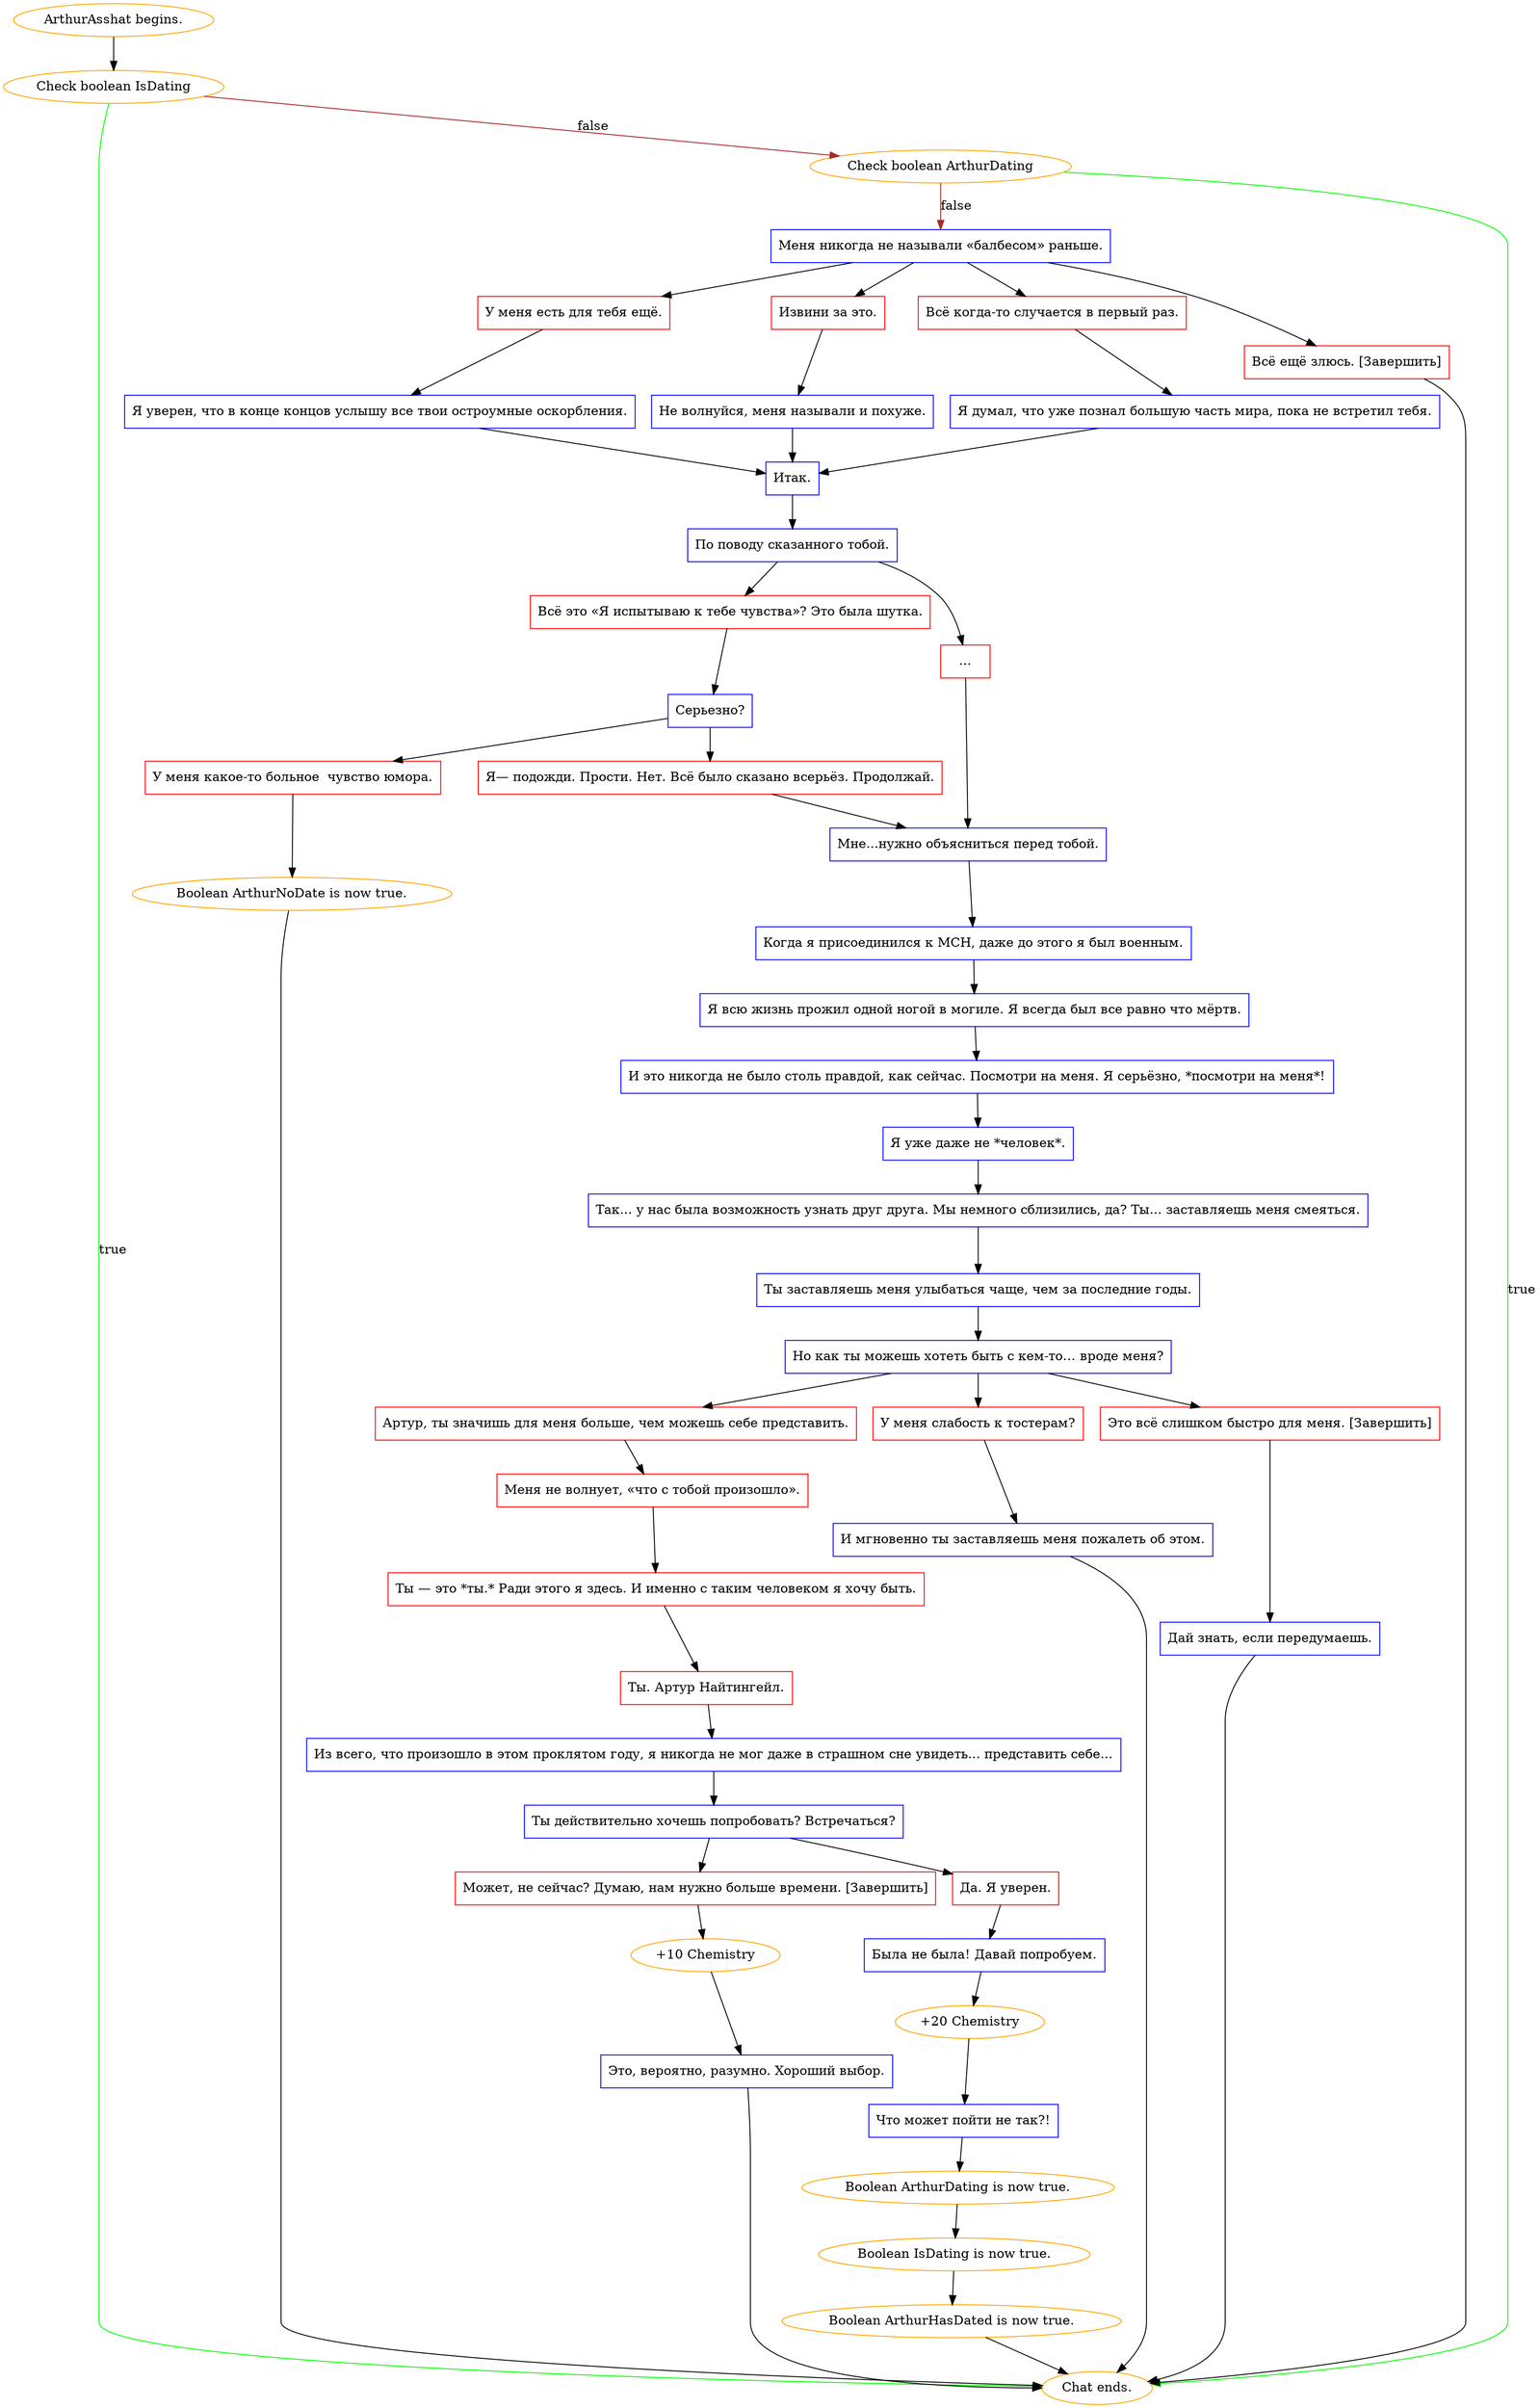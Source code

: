 digraph {
	"ArthurAsshat begins." [color=orange];
		"ArthurAsshat begins." -> j3976318622;
	j3976318622 [label="Check boolean IsDating",color=orange];
		j3976318622 -> "Chat ends." [label=true,color=green];
		j3976318622 -> j2438523578 [label=false,color=brown];
	"Chat ends." [color=orange];
	j2438523578 [label="Check boolean ArthurDating",color=orange];
		j2438523578 -> "Chat ends." [label=true,color=green];
		j2438523578 -> j395105426 [label=false,color=brown];
	j395105426 [label="Меня никогда не называли «балбесом» раньше.",shape=box,color=blue];
		j395105426 -> j695073109;
		j395105426 -> j2590084592;
		j395105426 -> j1561235276;
		j395105426 -> j2762826120;
	j695073109 [label="У меня есть для тебя ещё.",shape=box,color=red];
		j695073109 -> j2844631506;
	j2590084592 [label="Всё когда-то случается в первый раз.",shape=box,color=red];
		j2590084592 -> j3070787218;
	j1561235276 [label="Извини за это.",shape=box,color=red];
		j1561235276 -> j875996449;
	j2762826120 [label="Всё ещё злюсь. [Завершить]",shape=box,color=red];
		j2762826120 -> "Chat ends.";
	j2844631506 [label="Я уверен, что в конце концов услышу все твои остроумные оскорбления.",shape=box,color=blue];
		j2844631506 -> j1358051711;
	j3070787218 [label="Я думал, что уже познал большую часть мира, пока не встретил тебя.",shape=box,color=blue];
		j3070787218 -> j1358051711;
	j875996449 [label="Не волнуйся, меня называли и похуже.",shape=box,color=blue];
		j875996449 -> j1358051711;
	j1358051711 [label="Итак.",shape=box,color=blue];
		j1358051711 -> j1991070349;
	j1991070349 [label="По поводу сказанного тобой.",shape=box,color=blue];
		j1991070349 -> j1373839552;
		j1991070349 -> j3767532013;
	j1373839552 [label="Всё это «Я испытываю к тебе чувства»? Это была шутка.",shape=box,color=red];
		j1373839552 -> j3003043419;
	j3767532013 [label="...",shape=box,color=red];
		j3767532013 -> j495189999;
	j3003043419 [label="Серьезно?",shape=box,color=blue];
		j3003043419 -> j4077563054;
		j3003043419 -> j513427682;
	j495189999 [label="Мне...нужно объясниться перед тобой.",shape=box,color=blue];
		j495189999 -> j669471954;
	j4077563054 [label="Я— подожди. Прости. Нет. Всё было сказано всерьёз. Продолжай.",shape=box,color=red];
		j4077563054 -> j495189999;
	j513427682 [label="У меня какое-то больное  чувство юмора.",shape=box,color=red];
		j513427682 -> j2533691464;
	j669471954 [label="Когда я присоединился к MCH, даже до этого я был военным.",shape=box,color=blue];
		j669471954 -> j2678418394;
	j2533691464 [label="Boolean ArthurNoDate is now true.",color=orange];
		j2533691464 -> "Chat ends.";
	j2678418394 [label="Я всю жизнь прожил одной ногой в могиле. Я всегда был все равно что мёртв.",shape=box,color=blue];
		j2678418394 -> j746775985;
	j746775985 [label="И это никогда не было столь правдой, как сейчас. Посмотри на меня. Я серьёзно, *посмотри на меня*!",shape=box,color=blue];
		j746775985 -> j901731934;
	j901731934 [label="Я уже даже не *человек*.",shape=box,color=blue];
		j901731934 -> j1987498509;
	j1987498509 [label="Так... у нас была возможность узнать друг друга. Мы немного сблизились, да? Ты... заставляешь меня смеяться.",shape=box,color=blue];
		j1987498509 -> j3505043387;
	j3505043387 [label="Ты заставляешь меня улыбаться чаще, чем за последние годы.",shape=box,color=blue];
		j3505043387 -> j41360665;
	j41360665 [label="Но как ты можешь хотеть быть с кем-то… вроде меня?",shape=box,color=blue];
		j41360665 -> j3097084895;
		j41360665 -> j1756084384;
		j41360665 -> j1051118219;
	j3097084895 [label="Артур, ты значишь для меня больше, чем можешь себе представить.",shape=box,color=red];
		j3097084895 -> j1125140989;
	j1756084384 [label="У меня слабость к тостерам?",shape=box,color=red];
		j1756084384 -> j2742637995;
	j1051118219 [label="Это всё слишком быстро для меня. [Завершить]",shape=box,color=red];
		j1051118219 -> j205283697;
	j1125140989 [label="Меня не волнует, «что с тобой произошло».",shape=box,color=red];
		j1125140989 -> j1967766291;
	j2742637995 [label="И мгновенно ты заставляешь меня пожалеть об этом.",shape=box,color=blue];
		j2742637995 -> "Chat ends.";
	j205283697 [label="Дай знать, если передумаешь.",shape=box,color=blue];
		j205283697 -> "Chat ends.";
	j1967766291 [label="Ты — это *ты.* Ради этого я здесь. И именно с таким человеком я хочу быть.",shape=box,color=red];
		j1967766291 -> j3028698285;
	j3028698285 [label="Ты. Артур Найтингейл.",shape=box,color=red];
		j3028698285 -> j2808552732;
	j2808552732 [label="Из всего, что произошло в этом проклятом году, я никогда не мог даже в страшном сне увидеть... представить себе...",shape=box,color=blue];
		j2808552732 -> j3753313422;
	j3753313422 [label="Ты действительно хочешь попробовать? Встречаться?",shape=box,color=blue];
		j3753313422 -> j3383372762;
		j3753313422 -> j3461434161;
	j3383372762 [label="Да. Я уверен.",shape=box,color=red];
		j3383372762 -> j1806856615;
	j3461434161 [label="Может, не сейчас? Думаю, нам нужно больше времени. [Завершить]",shape=box,color=red];
		j3461434161 -> j2355990605;
	j1806856615 [label="Была не была! Давай попробуем.",shape=box,color=blue];
		j1806856615 -> j1819213300;
	j2355990605 [label="+10 Chemistry",color=orange];
		j2355990605 -> j2261366122;
	j1819213300 [label="+20 Chemistry",color=orange];
		j1819213300 -> j80530354;
	j2261366122 [label="Это, вероятно, разумно. Хороший выбор.",shape=box,color=blue];
		j2261366122 -> "Chat ends.";
	j80530354 [label="Что может пойти не так?!",shape=box,color=blue];
		j80530354 -> j3371696257;
	j3371696257 [label="Boolean ArthurDating is now true.",color=orange];
		j3371696257 -> j3139269659;
	j3139269659 [label="Boolean IsDating is now true.",color=orange];
		j3139269659 -> j3103123730;
	j3103123730 [label="Boolean ArthurHasDated is now true.",color=orange];
		j3103123730 -> "Chat ends.";
}